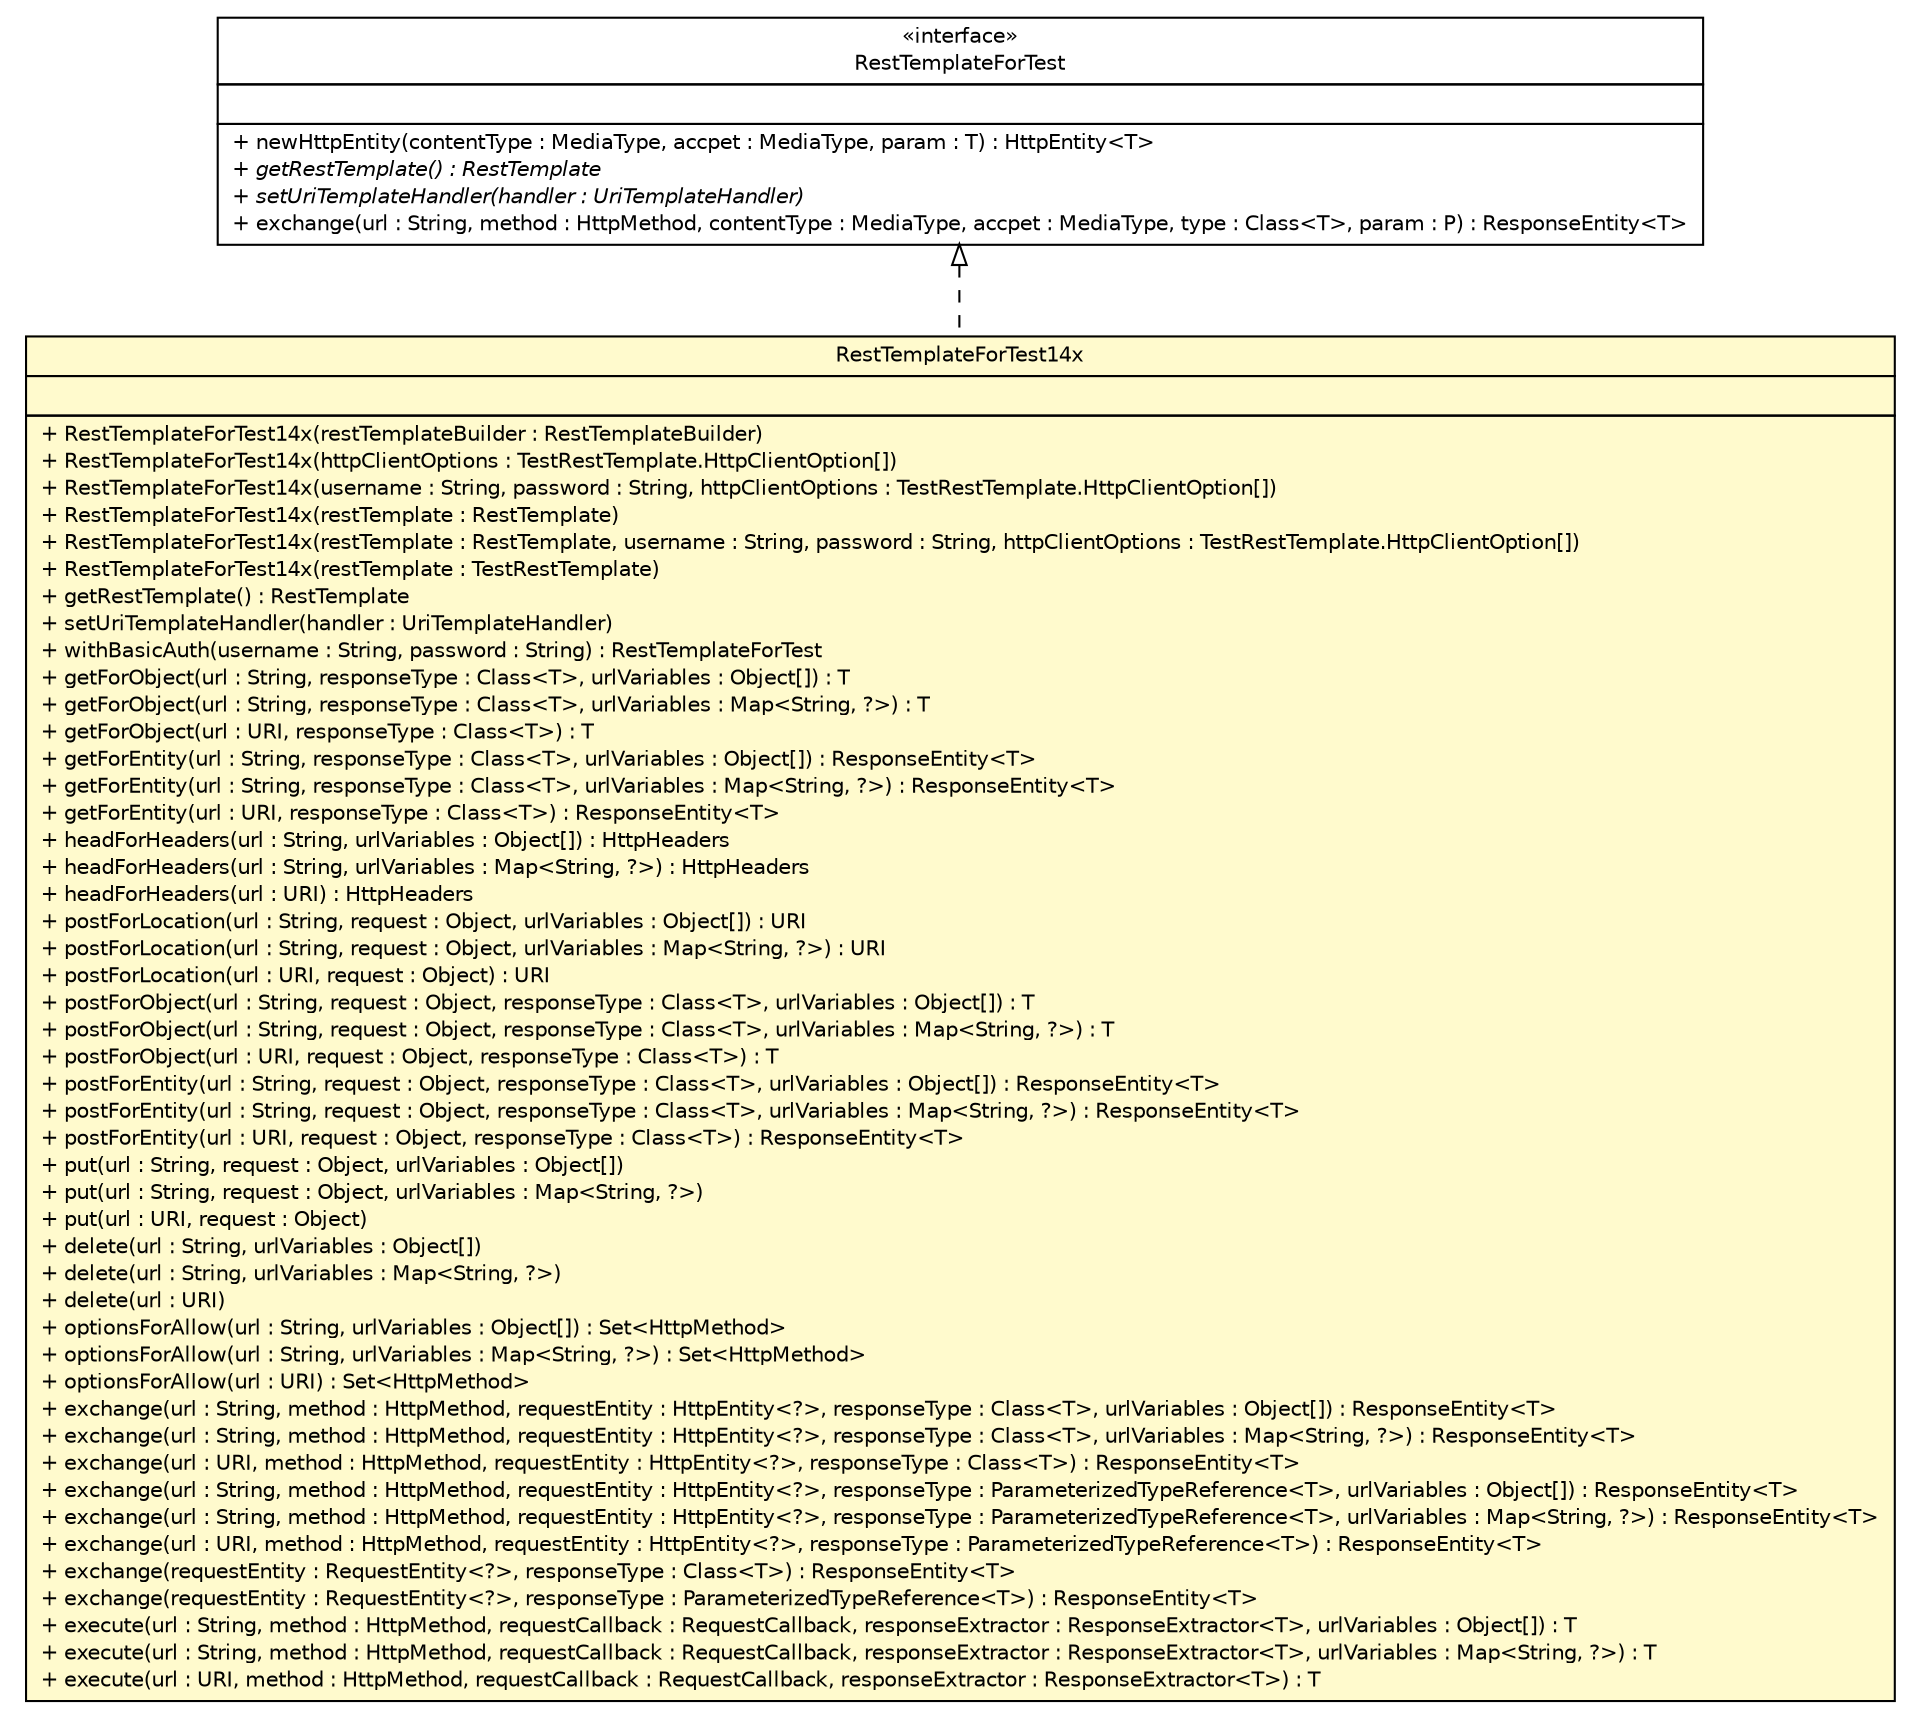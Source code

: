 #!/usr/local/bin/dot
#
# Class diagram 
# Generated by UMLGraph version R5_6-24-gf6e263 (http://www.umlgraph.org/)
#

digraph G {
	edge [fontname="Helvetica",fontsize=10,labelfontname="Helvetica",labelfontsize=10];
	node [fontname="Helvetica",fontsize=10,shape=plaintext];
	nodesep=0.25;
	ranksep=0.5;
	// com.yirendai.oss.lib.test.RestTemplateForTest14x
	c20 [label=<<table title="com.yirendai.oss.lib.test.RestTemplateForTest14x" border="0" cellborder="1" cellspacing="0" cellpadding="2" port="p" bgcolor="lemonChiffon" href="./RestTemplateForTest14x.html">
		<tr><td><table border="0" cellspacing="0" cellpadding="1">
<tr><td align="center" balign="center"> RestTemplateForTest14x </td></tr>
		</table></td></tr>
		<tr><td><table border="0" cellspacing="0" cellpadding="1">
<tr><td align="left" balign="left">  </td></tr>
		</table></td></tr>
		<tr><td><table border="0" cellspacing="0" cellpadding="1">
<tr><td align="left" balign="left"> + RestTemplateForTest14x(restTemplateBuilder : RestTemplateBuilder) </td></tr>
<tr><td align="left" balign="left"> + RestTemplateForTest14x(httpClientOptions : TestRestTemplate.HttpClientOption[]) </td></tr>
<tr><td align="left" balign="left"> + RestTemplateForTest14x(username : String, password : String, httpClientOptions : TestRestTemplate.HttpClientOption[]) </td></tr>
<tr><td align="left" balign="left"> + RestTemplateForTest14x(restTemplate : RestTemplate) </td></tr>
<tr><td align="left" balign="left"> + RestTemplateForTest14x(restTemplate : RestTemplate, username : String, password : String, httpClientOptions : TestRestTemplate.HttpClientOption[]) </td></tr>
<tr><td align="left" balign="left"> + RestTemplateForTest14x(restTemplate : TestRestTemplate) </td></tr>
<tr><td align="left" balign="left"> + getRestTemplate() : RestTemplate </td></tr>
<tr><td align="left" balign="left"> + setUriTemplateHandler(handler : UriTemplateHandler) </td></tr>
<tr><td align="left" balign="left"> + withBasicAuth(username : String, password : String) : RestTemplateForTest </td></tr>
<tr><td align="left" balign="left"> + getForObject(url : String, responseType : Class&lt;T&gt;, urlVariables : Object[]) : T </td></tr>
<tr><td align="left" balign="left"> + getForObject(url : String, responseType : Class&lt;T&gt;, urlVariables : Map&lt;String, ?&gt;) : T </td></tr>
<tr><td align="left" balign="left"> + getForObject(url : URI, responseType : Class&lt;T&gt;) : T </td></tr>
<tr><td align="left" balign="left"> + getForEntity(url : String, responseType : Class&lt;T&gt;, urlVariables : Object[]) : ResponseEntity&lt;T&gt; </td></tr>
<tr><td align="left" balign="left"> + getForEntity(url : String, responseType : Class&lt;T&gt;, urlVariables : Map&lt;String, ?&gt;) : ResponseEntity&lt;T&gt; </td></tr>
<tr><td align="left" balign="left"> + getForEntity(url : URI, responseType : Class&lt;T&gt;) : ResponseEntity&lt;T&gt; </td></tr>
<tr><td align="left" balign="left"> + headForHeaders(url : String, urlVariables : Object[]) : HttpHeaders </td></tr>
<tr><td align="left" balign="left"> + headForHeaders(url : String, urlVariables : Map&lt;String, ?&gt;) : HttpHeaders </td></tr>
<tr><td align="left" balign="left"> + headForHeaders(url : URI) : HttpHeaders </td></tr>
<tr><td align="left" balign="left"> + postForLocation(url : String, request : Object, urlVariables : Object[]) : URI </td></tr>
<tr><td align="left" balign="left"> + postForLocation(url : String, request : Object, urlVariables : Map&lt;String, ?&gt;) : URI </td></tr>
<tr><td align="left" balign="left"> + postForLocation(url : URI, request : Object) : URI </td></tr>
<tr><td align="left" balign="left"> + postForObject(url : String, request : Object, responseType : Class&lt;T&gt;, urlVariables : Object[]) : T </td></tr>
<tr><td align="left" balign="left"> + postForObject(url : String, request : Object, responseType : Class&lt;T&gt;, urlVariables : Map&lt;String, ?&gt;) : T </td></tr>
<tr><td align="left" balign="left"> + postForObject(url : URI, request : Object, responseType : Class&lt;T&gt;) : T </td></tr>
<tr><td align="left" balign="left"> + postForEntity(url : String, request : Object, responseType : Class&lt;T&gt;, urlVariables : Object[]) : ResponseEntity&lt;T&gt; </td></tr>
<tr><td align="left" balign="left"> + postForEntity(url : String, request : Object, responseType : Class&lt;T&gt;, urlVariables : Map&lt;String, ?&gt;) : ResponseEntity&lt;T&gt; </td></tr>
<tr><td align="left" balign="left"> + postForEntity(url : URI, request : Object, responseType : Class&lt;T&gt;) : ResponseEntity&lt;T&gt; </td></tr>
<tr><td align="left" balign="left"> + put(url : String, request : Object, urlVariables : Object[]) </td></tr>
<tr><td align="left" balign="left"> + put(url : String, request : Object, urlVariables : Map&lt;String, ?&gt;) </td></tr>
<tr><td align="left" balign="left"> + put(url : URI, request : Object) </td></tr>
<tr><td align="left" balign="left"> + delete(url : String, urlVariables : Object[]) </td></tr>
<tr><td align="left" balign="left"> + delete(url : String, urlVariables : Map&lt;String, ?&gt;) </td></tr>
<tr><td align="left" balign="left"> + delete(url : URI) </td></tr>
<tr><td align="left" balign="left"> + optionsForAllow(url : String, urlVariables : Object[]) : Set&lt;HttpMethod&gt; </td></tr>
<tr><td align="left" balign="left"> + optionsForAllow(url : String, urlVariables : Map&lt;String, ?&gt;) : Set&lt;HttpMethod&gt; </td></tr>
<tr><td align="left" balign="left"> + optionsForAllow(url : URI) : Set&lt;HttpMethod&gt; </td></tr>
<tr><td align="left" balign="left"> + exchange(url : String, method : HttpMethod, requestEntity : HttpEntity&lt;?&gt;, responseType : Class&lt;T&gt;, urlVariables : Object[]) : ResponseEntity&lt;T&gt; </td></tr>
<tr><td align="left" balign="left"> + exchange(url : String, method : HttpMethod, requestEntity : HttpEntity&lt;?&gt;, responseType : Class&lt;T&gt;, urlVariables : Map&lt;String, ?&gt;) : ResponseEntity&lt;T&gt; </td></tr>
<tr><td align="left" balign="left"> + exchange(url : URI, method : HttpMethod, requestEntity : HttpEntity&lt;?&gt;, responseType : Class&lt;T&gt;) : ResponseEntity&lt;T&gt; </td></tr>
<tr><td align="left" balign="left"> + exchange(url : String, method : HttpMethod, requestEntity : HttpEntity&lt;?&gt;, responseType : ParameterizedTypeReference&lt;T&gt;, urlVariables : Object[]) : ResponseEntity&lt;T&gt; </td></tr>
<tr><td align="left" balign="left"> + exchange(url : String, method : HttpMethod, requestEntity : HttpEntity&lt;?&gt;, responseType : ParameterizedTypeReference&lt;T&gt;, urlVariables : Map&lt;String, ?&gt;) : ResponseEntity&lt;T&gt; </td></tr>
<tr><td align="left" balign="left"> + exchange(url : URI, method : HttpMethod, requestEntity : HttpEntity&lt;?&gt;, responseType : ParameterizedTypeReference&lt;T&gt;) : ResponseEntity&lt;T&gt; </td></tr>
<tr><td align="left" balign="left"> + exchange(requestEntity : RequestEntity&lt;?&gt;, responseType : Class&lt;T&gt;) : ResponseEntity&lt;T&gt; </td></tr>
<tr><td align="left" balign="left"> + exchange(requestEntity : RequestEntity&lt;?&gt;, responseType : ParameterizedTypeReference&lt;T&gt;) : ResponseEntity&lt;T&gt; </td></tr>
<tr><td align="left" balign="left"> + execute(url : String, method : HttpMethod, requestCallback : RequestCallback, responseExtractor : ResponseExtractor&lt;T&gt;, urlVariables : Object[]) : T </td></tr>
<tr><td align="left" balign="left"> + execute(url : String, method : HttpMethod, requestCallback : RequestCallback, responseExtractor : ResponseExtractor&lt;T&gt;, urlVariables : Map&lt;String, ?&gt;) : T </td></tr>
<tr><td align="left" balign="left"> + execute(url : URI, method : HttpMethod, requestCallback : RequestCallback, responseExtractor : ResponseExtractor&lt;T&gt;) : T </td></tr>
		</table></td></tr>
		</table>>, URL="./RestTemplateForTest14x.html", fontname="Helvetica", fontcolor="black", fontsize=10.0];
	// com.yirendai.oss.lib.test.RestTemplateForTest
	c21 [label=<<table title="com.yirendai.oss.lib.test.RestTemplateForTest" border="0" cellborder="1" cellspacing="0" cellpadding="2" port="p" href="./RestTemplateForTest.html">
		<tr><td><table border="0" cellspacing="0" cellpadding="1">
<tr><td align="center" balign="center"> &#171;interface&#187; </td></tr>
<tr><td align="center" balign="center"> RestTemplateForTest </td></tr>
		</table></td></tr>
		<tr><td><table border="0" cellspacing="0" cellpadding="1">
<tr><td align="left" balign="left">  </td></tr>
		</table></td></tr>
		<tr><td><table border="0" cellspacing="0" cellpadding="1">
<tr><td align="left" balign="left"> + newHttpEntity(contentType : MediaType, accpet : MediaType, param : T) : HttpEntity&lt;T&gt; </td></tr>
<tr><td align="left" balign="left"><font face="Helvetica-Oblique" point-size="10.0"> + getRestTemplate() : RestTemplate </font></td></tr>
<tr><td align="left" balign="left"><font face="Helvetica-Oblique" point-size="10.0"> + setUriTemplateHandler(handler : UriTemplateHandler) </font></td></tr>
<tr><td align="left" balign="left"> + exchange(url : String, method : HttpMethod, contentType : MediaType, accpet : MediaType, type : Class&lt;T&gt;, param : P) : ResponseEntity&lt;T&gt; </td></tr>
		</table></td></tr>
		</table>>, URL="./RestTemplateForTest.html", fontname="Helvetica", fontcolor="black", fontsize=10.0];
	//com.yirendai.oss.lib.test.RestTemplateForTest14x implements com.yirendai.oss.lib.test.RestTemplateForTest
	c21:p -> c20:p [dir=back,arrowtail=empty,style=dashed];
}

